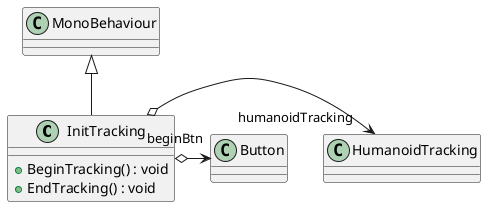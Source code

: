 @startuml
class InitTracking {
    + BeginTracking() : void
    + EndTracking() : void
}
MonoBehaviour <|-- InitTracking
InitTracking o-> "humanoidTracking" HumanoidTracking
InitTracking o-> "beginBtn" Button
@enduml
